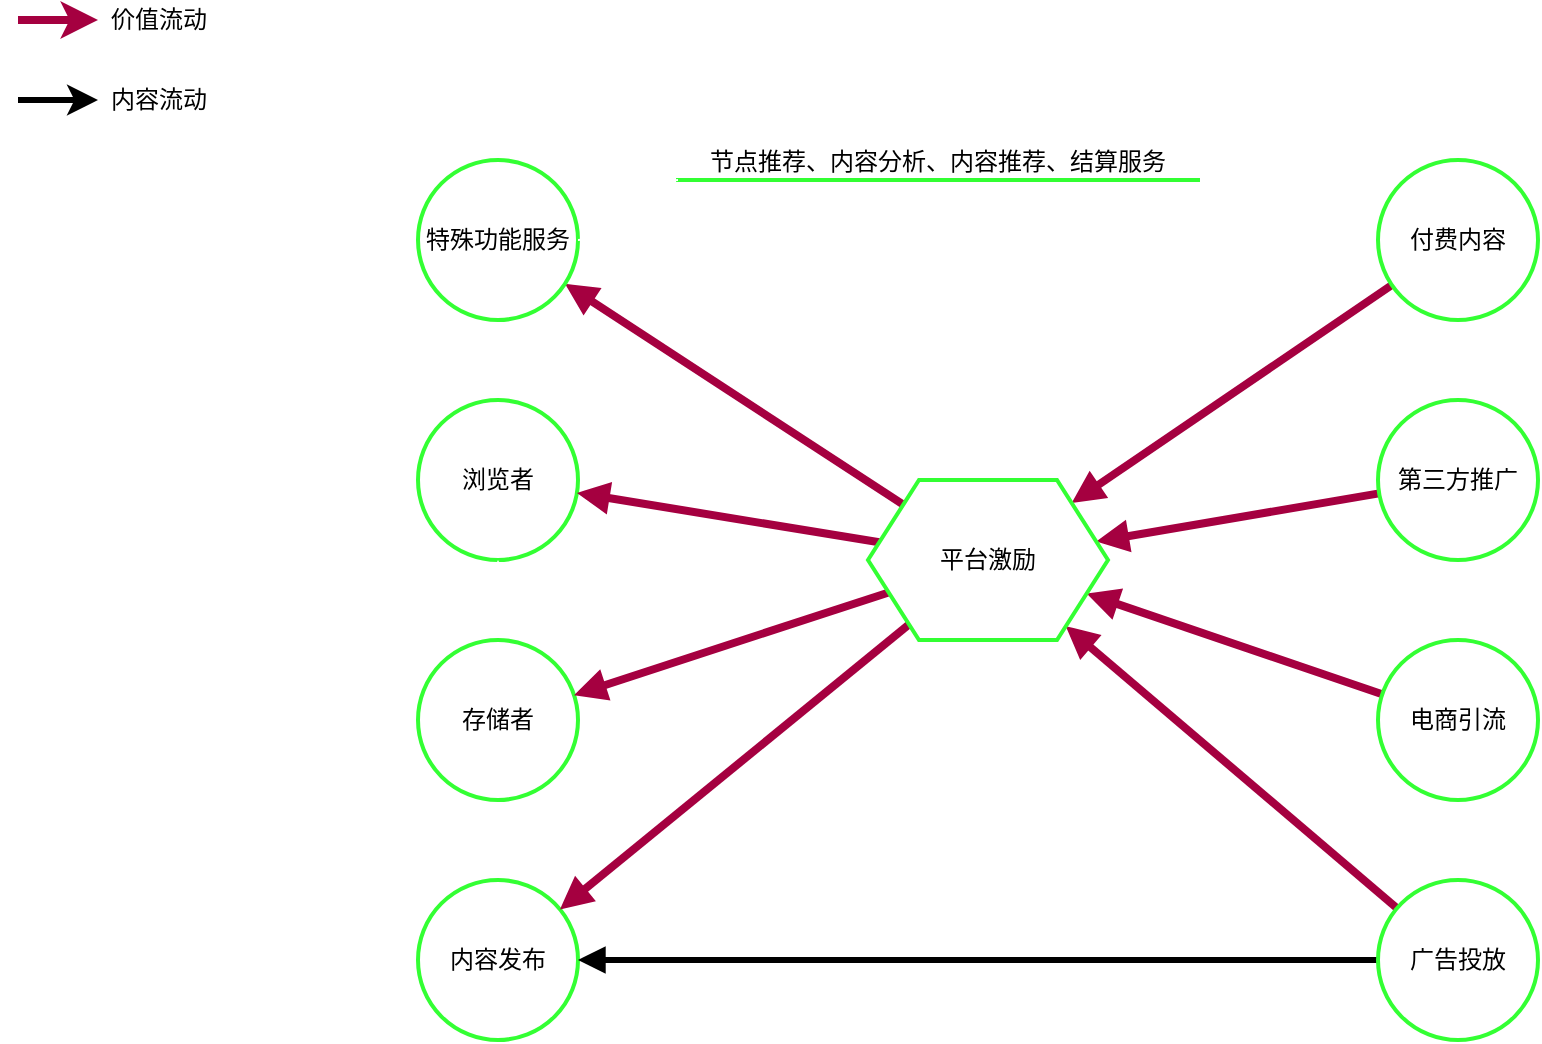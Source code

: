 <mxfile>
    <diagram id="0G311H5GXEr30zsFwnbZ" name="第 1 页">
        <mxGraphModel dx="1432" dy="745" grid="1" gridSize="10" guides="1" tooltips="1" connect="1" arrows="1" fold="1" page="1" pageScale="1" pageWidth="1169" pageHeight="1654" math="0" shadow="0">
            <root>
                <mxCell id="0"/>
                <mxCell id="1" parent="0"/>
                <mxCell id="11" value="浏览者" style="ellipse;whiteSpace=wrap;html=1;aspect=fixed;strokeColor=#33FF33;strokeWidth=2;" parent="1" vertex="1">
                    <mxGeometry x="240" y="240" width="80" height="80" as="geometry"/>
                </mxCell>
                <mxCell id="24" value="" style="edgeStyle=none;html=1;fillColor=#d80073;strokeColor=#A50040;strokeWidth=4;endArrow=block;endFill=1;" parent="1" source="43" target="11" edge="1">
                    <mxGeometry relative="1" as="geometry">
                        <Array as="points"/>
                    </mxGeometry>
                </mxCell>
                <mxCell id="32" style="edgeStyle=none;html=1;strokeWidth=4;fillColor=#d80073;strokeColor=#A50040;endArrow=block;endFill=1;" parent="1" source="43" target="28" edge="1">
                    <mxGeometry relative="1" as="geometry">
                        <Array as="points"/>
                    </mxGeometry>
                </mxCell>
                <mxCell id="21" style="edgeStyle=none;html=1;strokeColor=#FFFFFF;strokeWidth=3;endArrow=block;endFill=1;" parent="1" source="14" target="16" edge="1">
                    <mxGeometry relative="1" as="geometry"/>
                </mxCell>
                <mxCell id="14" value="内容发布" style="ellipse;whiteSpace=wrap;html=1;aspect=fixed;strokeColor=#33FF33;strokeWidth=2;" parent="1" vertex="1">
                    <mxGeometry x="240" y="480" width="80" height="80" as="geometry"/>
                </mxCell>
                <mxCell id="22" value="" style="edgeStyle=none;html=1;strokeColor=#FFFFFF;strokeWidth=3;endArrow=block;endFill=1;" parent="1" source="16" target="11" edge="1">
                    <mxGeometry relative="1" as="geometry"/>
                </mxCell>
                <mxCell id="27" style="edgeStyle=none;html=1;fillColor=#d80073;strokeColor=#A50040;strokeWidth=4;endArrow=block;endFill=1;" parent="1" source="43" target="14" edge="1">
                    <mxGeometry relative="1" as="geometry">
                        <mxPoint x="310" y="190" as="targetPoint"/>
                        <Array as="points"/>
                    </mxGeometry>
                </mxCell>
                <mxCell id="16" value="存储者" style="ellipse;whiteSpace=wrap;html=1;aspect=fixed;strokeColor=#33FF33;strokeWidth=2;" parent="1" vertex="1">
                    <mxGeometry x="240" y="360" width="80" height="80" as="geometry"/>
                </mxCell>
                <mxCell id="23" style="edgeStyle=none;html=1;strokeWidth=3;endArrow=block;endFill=1;" parent="1" source="18" target="14" edge="1">
                    <mxGeometry relative="1" as="geometry"/>
                </mxCell>
                <mxCell id="26" style="edgeStyle=none;html=1;fillColor=#d80073;strokeColor=#A50040;strokeWidth=4;endArrow=block;endFill=1;" parent="1" source="18" target="43" edge="1">
                    <mxGeometry relative="1" as="geometry">
                        <Array as="points"/>
                    </mxGeometry>
                </mxCell>
                <mxCell id="18" value="广告投放" style="ellipse;whiteSpace=wrap;html=1;aspect=fixed;strokeColor=#33FF33;strokeWidth=2;" parent="1" vertex="1">
                    <mxGeometry x="720" y="480" width="80" height="80" as="geometry"/>
                </mxCell>
                <mxCell id="28" value="特殊功能服务" style="ellipse;whiteSpace=wrap;html=1;aspect=fixed;strokeColor=#33FF33;strokeWidth=2;" parent="1" vertex="1">
                    <mxGeometry x="240" y="120" width="80" height="80" as="geometry"/>
                </mxCell>
                <mxCell id="30" style="edgeStyle=none;html=1;strokeWidth=4;fillColor=#d80073;strokeColor=#A50040;endArrow=block;endFill=1;" parent="1" source="29" target="43" edge="1">
                    <mxGeometry relative="1" as="geometry">
                        <Array as="points"/>
                    </mxGeometry>
                </mxCell>
                <mxCell id="29" value="电商引流" style="ellipse;whiteSpace=wrap;html=1;aspect=fixed;strokeColor=#33FF33;strokeWidth=2;" parent="1" vertex="1">
                    <mxGeometry x="720" y="360" width="80" height="80" as="geometry"/>
                </mxCell>
                <mxCell id="34" style="edgeStyle=none;html=1;strokeWidth=4;fillColor=#d80073;strokeColor=#A50040;endArrow=block;endFill=1;" parent="1" source="33" target="43" edge="1">
                    <mxGeometry relative="1" as="geometry">
                        <Array as="points"/>
                    </mxGeometry>
                </mxCell>
                <mxCell id="33" value="第三方推广" style="ellipse;whiteSpace=wrap;html=1;aspect=fixed;strokeColor=#33FF33;strokeWidth=2;" parent="1" vertex="1">
                    <mxGeometry x="720" y="240" width="80" height="80" as="geometry"/>
                </mxCell>
                <mxCell id="36" style="edgeStyle=none;html=1;strokeWidth=4;fillColor=#d80073;strokeColor=#A50040;endArrow=block;endFill=1;" parent="1" source="35" target="43" edge="1">
                    <mxGeometry relative="1" as="geometry"/>
                </mxCell>
                <mxCell id="35" value="付费内容" style="ellipse;whiteSpace=wrap;html=1;aspect=fixed;strokeColor=#33FF33;strokeWidth=2;" parent="1" vertex="1">
                    <mxGeometry x="720" y="120" width="80" height="80" as="geometry"/>
                </mxCell>
                <mxCell id="38" style="edgeStyle=none;html=1;strokeWidth=4;fillColor=#d80073;strokeColor=#A50040;" parent="1" edge="1">
                    <mxGeometry relative="1" as="geometry">
                        <mxPoint x="40" y="50" as="sourcePoint"/>
                        <mxPoint x="80" y="50" as="targetPoint"/>
                    </mxGeometry>
                </mxCell>
                <mxCell id="39" value="" style="edgeStyle=none;html=1;strokeWidth=3;" parent="1" edge="1">
                    <mxGeometry relative="1" as="geometry">
                        <mxPoint x="40" y="90" as="sourcePoint"/>
                        <mxPoint x="80" y="90" as="targetPoint"/>
                    </mxGeometry>
                </mxCell>
                <mxCell id="40" value="价值流动" style="text;html=1;align=center;verticalAlign=middle;resizable=0;points=[];autosize=1;strokeColor=none;fillColor=none;" parent="1" vertex="1">
                    <mxGeometry x="80" y="40" width="60" height="20" as="geometry"/>
                </mxCell>
                <mxCell id="41" value="内容流动" style="text;html=1;align=center;verticalAlign=middle;resizable=0;points=[];autosize=1;strokeColor=none;fillColor=none;" parent="1" vertex="1">
                    <mxGeometry x="80" y="80" width="60" height="20" as="geometry"/>
                </mxCell>
                <mxCell id="42" style="edgeStyle=none;html=1;fillColor=#d80073;strokeColor=#A50040;strokeWidth=4;endArrow=block;endFill=1;" edge="1" parent="1" source="43" target="16">
                    <mxGeometry relative="1" as="geometry">
                        <mxPoint x="291.774" y="505.702" as="targetPoint"/>
                        <Array as="points"/>
                        <mxPoint x="503.093" y="319.598" as="sourcePoint"/>
                    </mxGeometry>
                </mxCell>
                <mxCell id="43" value="&lt;span style=&quot;color: rgba(0 , 0 , 0 , 0) ; font-family: monospace ; font-size: 0px&quot;&gt;%3CmxGraphModel%3E%3Croot%3E%3CmxCell%20id%3D%220%22%2F%3E%3CmxCell%20id%3D%221%22%20parent%3D%220%22%2F%3E%3CmxCell%20id%3D%222%22%20style%3D%22edgeStyle%3Dnone%3Bhtml%3D1%3BfillColor%3D%23d80073%3BstrokeColor%3D%23A50040%3BstrokeWidth%3D4%3B%22%20edge%3D%221%22%20parent%3D%221%22%3E%3CmxGeometry%20relative%3D%221%22%20as%3D%22geometry%22%3E%3CmxPoint%20x%3D%22281.774%22%20y%3D%22495.702%22%20as%3D%22targetPoint%22%2F%3E%3CArray%20as%3D%22points%22%3E%3CmxPoint%20x%3D%22420%22%20y%3D%22390%22%2F%3E%3C%2FArray%3E%3CmxPoint%20x%3D%22493.093%22%20y%3D%22309.598%22%20as%3D%22sourcePoint%22%2F%3E%3C%2FmxGeometry%3E%3C%2FmxCell%3E%3C%2Froot%3E%3C%2FmxGraphModel%3E&lt;/span&gt;平台激励" style="shape=hexagon;perimeter=hexagonPerimeter2;whiteSpace=wrap;html=1;fixedSize=1;strokeColor=#33FF33;size=25.5;strokeWidth=2;" vertex="1" parent="1">
                    <mxGeometry x="465" y="280" width="120" height="80" as="geometry"/>
                </mxCell>
                <mxCell id="45" value="节点推荐、内容分析、内容推荐、结算服务" style="whiteSpace=wrap;html=1;shape=partialRectangle;top=0;left=0;bottom=1;right=0;points=[[0,1],[1,1]];fillColor=none;align=center;verticalAlign=bottom;routingCenterY=0.5;snapToPoint=1;recursiveResize=0;autosize=1;treeFolding=1;treeMoving=1;newEdgeStyle={&quot;edgeStyle&quot;:&quot;entityRelationEdgeStyle&quot;,&quot;startArrow&quot;:&quot;none&quot;,&quot;endArrow&quot;:&quot;none&quot;,&quot;segment&quot;:10,&quot;curved&quot;:1};strokeColor=#33FF33;strokeWidth=2;" vertex="1" parent="1">
                    <mxGeometry x="370" y="110" width="260" height="20" as="geometry"/>
                </mxCell>
                <mxCell id="46" value="" style="edgeStyle=entityRelationEdgeStyle;startArrow=none;endArrow=none;segment=10;curved=1;strokeColor=#FFFFFF;strokeWidth=1;endSize=1;" edge="1" target="45" parent="1" source="28">
                    <mxGeometry relative="1" as="geometry">
                        <mxPoint x="330" y="100" as="sourcePoint"/>
                    </mxGeometry>
                </mxCell>
            </root>
        </mxGraphModel>
    </diagram>
</mxfile>